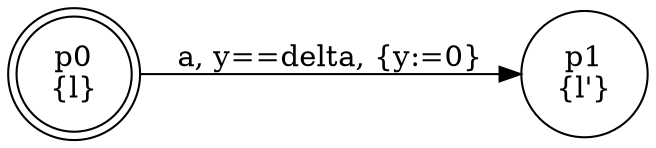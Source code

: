 digraph ALPHA{
	rankdir=LR;
	node[shape=doublecircle];
	p0[label="p0\n{l}"];
	node[shape=circle];
	p1[label="p1\n{l'}"];
	p0->p1[label="a, y==delta, {y:=0}"];
}